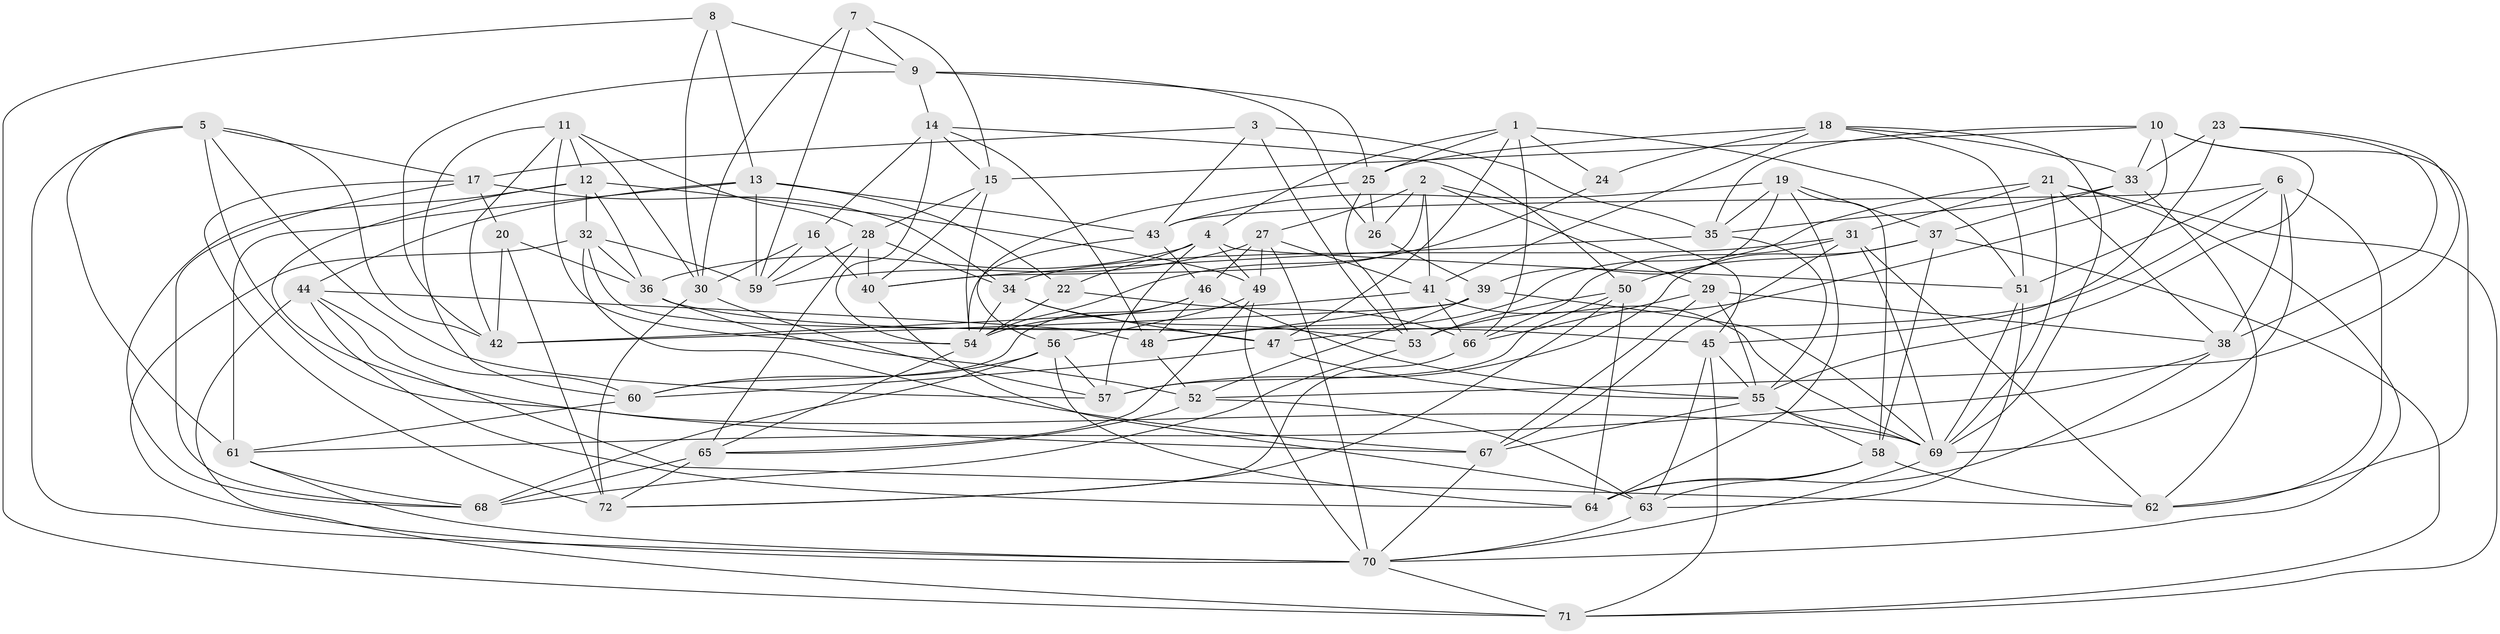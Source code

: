 // original degree distribution, {4: 1.0}
// Generated by graph-tools (version 1.1) at 2025/50/03/09/25 03:50:50]
// undirected, 72 vertices, 213 edges
graph export_dot {
graph [start="1"]
  node [color=gray90,style=filled];
  1;
  2;
  3;
  4;
  5;
  6;
  7;
  8;
  9;
  10;
  11;
  12;
  13;
  14;
  15;
  16;
  17;
  18;
  19;
  20;
  21;
  22;
  23;
  24;
  25;
  26;
  27;
  28;
  29;
  30;
  31;
  32;
  33;
  34;
  35;
  36;
  37;
  38;
  39;
  40;
  41;
  42;
  43;
  44;
  45;
  46;
  47;
  48;
  49;
  50;
  51;
  52;
  53;
  54;
  55;
  56;
  57;
  58;
  59;
  60;
  61;
  62;
  63;
  64;
  65;
  66;
  67;
  68;
  69;
  70;
  71;
  72;
  1 -- 4 [weight=1.0];
  1 -- 24 [weight=1.0];
  1 -- 25 [weight=1.0];
  1 -- 47 [weight=1.0];
  1 -- 51 [weight=1.0];
  1 -- 66 [weight=1.0];
  2 -- 26 [weight=1.0];
  2 -- 27 [weight=1.0];
  2 -- 29 [weight=1.0];
  2 -- 40 [weight=1.0];
  2 -- 41 [weight=1.0];
  2 -- 45 [weight=1.0];
  3 -- 17 [weight=1.0];
  3 -- 35 [weight=1.0];
  3 -- 43 [weight=1.0];
  3 -- 53 [weight=1.0];
  4 -- 22 [weight=1.0];
  4 -- 36 [weight=1.0];
  4 -- 49 [weight=1.0];
  4 -- 51 [weight=1.0];
  4 -- 57 [weight=1.0];
  5 -- 17 [weight=1.0];
  5 -- 42 [weight=1.0];
  5 -- 57 [weight=1.0];
  5 -- 61 [weight=1.0];
  5 -- 69 [weight=1.0];
  5 -- 70 [weight=1.0];
  6 -- 38 [weight=1.0];
  6 -- 43 [weight=1.0];
  6 -- 47 [weight=1.0];
  6 -- 51 [weight=1.0];
  6 -- 62 [weight=1.0];
  6 -- 69 [weight=1.0];
  7 -- 9 [weight=1.0];
  7 -- 15 [weight=1.0];
  7 -- 30 [weight=1.0];
  7 -- 59 [weight=1.0];
  8 -- 9 [weight=1.0];
  8 -- 13 [weight=1.0];
  8 -- 30 [weight=1.0];
  8 -- 71 [weight=1.0];
  9 -- 14 [weight=1.0];
  9 -- 25 [weight=1.0];
  9 -- 26 [weight=1.0];
  9 -- 42 [weight=1.0];
  10 -- 15 [weight=1.0];
  10 -- 33 [weight=1.0];
  10 -- 35 [weight=1.0];
  10 -- 53 [weight=1.0];
  10 -- 55 [weight=1.0];
  10 -- 62 [weight=1.0];
  11 -- 12 [weight=1.0];
  11 -- 28 [weight=1.0];
  11 -- 30 [weight=1.0];
  11 -- 42 [weight=1.0];
  11 -- 54 [weight=1.0];
  11 -- 60 [weight=1.0];
  12 -- 32 [weight=1.0];
  12 -- 36 [weight=1.0];
  12 -- 49 [weight=1.0];
  12 -- 67 [weight=1.0];
  12 -- 68 [weight=1.0];
  13 -- 22 [weight=1.0];
  13 -- 43 [weight=1.0];
  13 -- 44 [weight=1.0];
  13 -- 59 [weight=1.0];
  13 -- 61 [weight=1.0];
  14 -- 15 [weight=1.0];
  14 -- 16 [weight=1.0];
  14 -- 48 [weight=1.0];
  14 -- 50 [weight=1.0];
  14 -- 54 [weight=1.0];
  15 -- 28 [weight=1.0];
  15 -- 40 [weight=1.0];
  15 -- 54 [weight=1.0];
  16 -- 30 [weight=1.0];
  16 -- 40 [weight=1.0];
  16 -- 59 [weight=1.0];
  17 -- 20 [weight=1.0];
  17 -- 34 [weight=1.0];
  17 -- 68 [weight=1.0];
  17 -- 72 [weight=1.0];
  18 -- 24 [weight=1.0];
  18 -- 25 [weight=1.0];
  18 -- 33 [weight=1.0];
  18 -- 41 [weight=1.0];
  18 -- 51 [weight=1.0];
  18 -- 69 [weight=1.0];
  19 -- 35 [weight=1.0];
  19 -- 37 [weight=1.0];
  19 -- 39 [weight=1.0];
  19 -- 43 [weight=1.0];
  19 -- 58 [weight=1.0];
  19 -- 64 [weight=1.0];
  20 -- 36 [weight=1.0];
  20 -- 42 [weight=1.0];
  20 -- 72 [weight=1.0];
  21 -- 31 [weight=1.0];
  21 -- 38 [weight=1.0];
  21 -- 48 [weight=1.0];
  21 -- 69 [weight=1.0];
  21 -- 70 [weight=1.0];
  21 -- 71 [weight=1.0];
  22 -- 54 [weight=1.0];
  22 -- 66 [weight=1.0];
  23 -- 33 [weight=1.0];
  23 -- 38 [weight=1.0];
  23 -- 45 [weight=1.0];
  23 -- 52 [weight=1.0];
  24 -- 54 [weight=2.0];
  25 -- 26 [weight=1.0];
  25 -- 53 [weight=1.0];
  25 -- 56 [weight=1.0];
  26 -- 39 [weight=1.0];
  27 -- 41 [weight=1.0];
  27 -- 46 [weight=1.0];
  27 -- 49 [weight=1.0];
  27 -- 59 [weight=1.0];
  27 -- 70 [weight=1.0];
  28 -- 34 [weight=1.0];
  28 -- 40 [weight=1.0];
  28 -- 59 [weight=1.0];
  28 -- 65 [weight=1.0];
  29 -- 38 [weight=1.0];
  29 -- 55 [weight=2.0];
  29 -- 66 [weight=1.0];
  29 -- 67 [weight=1.0];
  30 -- 57 [weight=1.0];
  30 -- 72 [weight=1.0];
  31 -- 34 [weight=1.0];
  31 -- 62 [weight=1.0];
  31 -- 66 [weight=1.0];
  31 -- 67 [weight=1.0];
  31 -- 69 [weight=1.0];
  32 -- 36 [weight=1.0];
  32 -- 47 [weight=1.0];
  32 -- 59 [weight=1.0];
  32 -- 67 [weight=1.0];
  32 -- 70 [weight=1.0];
  33 -- 35 [weight=1.0];
  33 -- 37 [weight=1.0];
  33 -- 62 [weight=1.0];
  34 -- 47 [weight=1.0];
  34 -- 53 [weight=1.0];
  34 -- 54 [weight=1.0];
  35 -- 40 [weight=1.0];
  35 -- 55 [weight=1.0];
  36 -- 45 [weight=1.0];
  36 -- 52 [weight=1.0];
  37 -- 50 [weight=1.0];
  37 -- 57 [weight=1.0];
  37 -- 58 [weight=1.0];
  37 -- 71 [weight=1.0];
  38 -- 61 [weight=1.0];
  38 -- 64 [weight=1.0];
  39 -- 42 [weight=1.0];
  39 -- 48 [weight=1.0];
  39 -- 52 [weight=1.0];
  39 -- 69 [weight=1.0];
  40 -- 63 [weight=1.0];
  41 -- 42 [weight=1.0];
  41 -- 66 [weight=1.0];
  41 -- 69 [weight=1.0];
  43 -- 46 [weight=1.0];
  43 -- 54 [weight=1.0];
  44 -- 48 [weight=1.0];
  44 -- 60 [weight=1.0];
  44 -- 62 [weight=1.0];
  44 -- 64 [weight=1.0];
  44 -- 71 [weight=1.0];
  45 -- 55 [weight=1.0];
  45 -- 63 [weight=1.0];
  45 -- 71 [weight=1.0];
  46 -- 48 [weight=1.0];
  46 -- 54 [weight=1.0];
  46 -- 55 [weight=1.0];
  46 -- 60 [weight=1.0];
  47 -- 55 [weight=1.0];
  47 -- 60 [weight=1.0];
  48 -- 52 [weight=1.0];
  49 -- 56 [weight=1.0];
  49 -- 65 [weight=1.0];
  49 -- 70 [weight=1.0];
  50 -- 53 [weight=1.0];
  50 -- 57 [weight=1.0];
  50 -- 64 [weight=1.0];
  50 -- 72 [weight=1.0];
  51 -- 63 [weight=1.0];
  51 -- 69 [weight=1.0];
  52 -- 63 [weight=1.0];
  52 -- 65 [weight=1.0];
  53 -- 68 [weight=1.0];
  54 -- 65 [weight=1.0];
  55 -- 58 [weight=1.0];
  55 -- 67 [weight=1.0];
  55 -- 69 [weight=1.0];
  56 -- 57 [weight=1.0];
  56 -- 60 [weight=1.0];
  56 -- 64 [weight=1.0];
  56 -- 68 [weight=1.0];
  58 -- 62 [weight=1.0];
  58 -- 63 [weight=1.0];
  58 -- 64 [weight=1.0];
  60 -- 61 [weight=1.0];
  61 -- 68 [weight=1.0];
  61 -- 70 [weight=1.0];
  63 -- 70 [weight=1.0];
  65 -- 68 [weight=1.0];
  65 -- 72 [weight=1.0];
  66 -- 72 [weight=1.0];
  67 -- 70 [weight=1.0];
  69 -- 70 [weight=1.0];
  70 -- 71 [weight=1.0];
}
